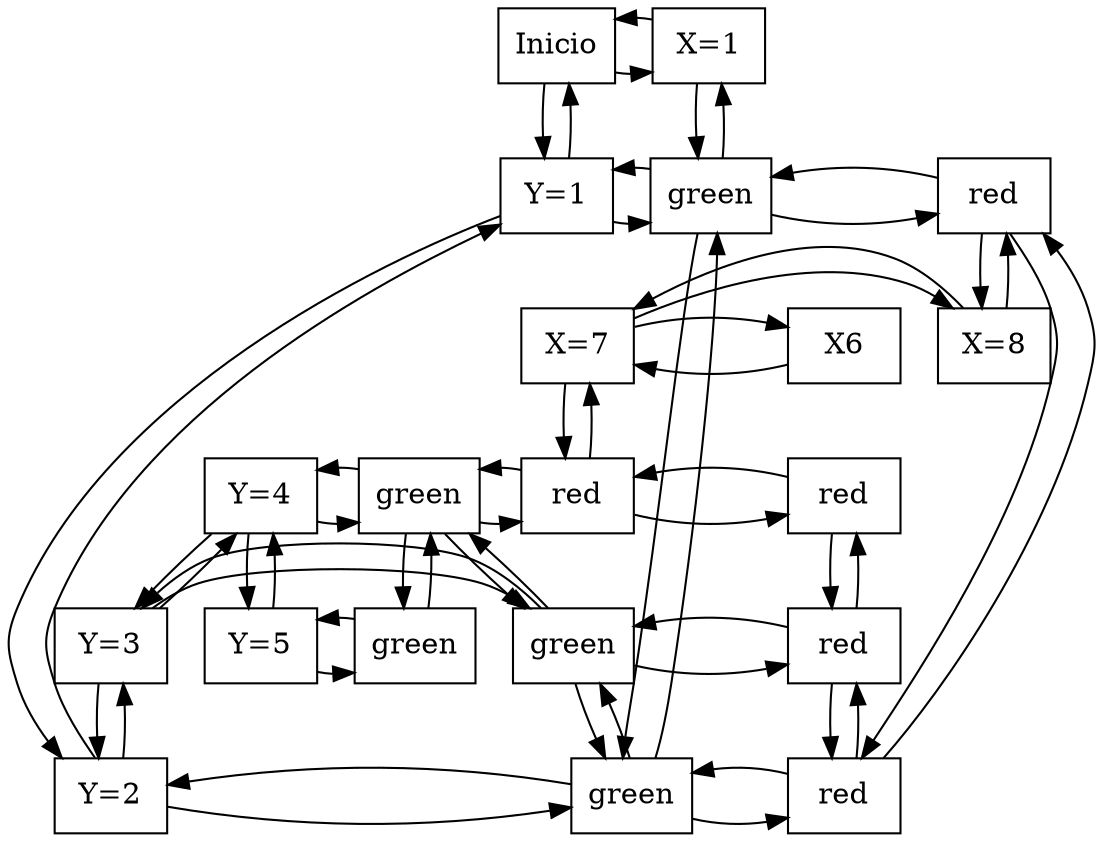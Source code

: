 digraph G {
node[styles="filled" , shape="box"]
Y0[label="Inicio"]
Y1[label="Y=1"]
Y0->Y1
Y1->Y0
Y2[label="Y=2"]
Y1->Y2
Y2->Y1
Y3[label="Y=3"]
Y2->Y3
Y3->Y2
Y4[label="Y=4"]
Y3->Y4
Y4->Y3
Y5[label="Y=5"]
Y4->Y5
Y5->Y4
X1[label="X=1"]
nodo11[label="green"]
X1->nodo11
nodo11->X1
nodo12[label="green"]
nodo11->nodo12
nodo12->nodo11
nodo13[label="green"]
nodo12->nodo13
nodo13->nodo12
nodo14[label="green"]
nodo13->nodo14
nodo14->nodo13
nodo15[label="green"]
nodo14->nodo15
nodo15->nodo14
Y0->X1
X1->Y0
{rank="same";Y0;X1}
X7[label="X=7"]
nodo74[label="red"]
X7->nodo74
nodo74->X7
X6->X7
X7->X6
{rank="same";X6;X7}
X8[label="X=8"]
nodo81[label="red"]
X8->nodo81
nodo81->X8
nodo82[label="red"]
nodo81->nodo82
nodo82->nodo81
nodo83[label="red"]
nodo82->nodo83
nodo83->nodo82
nodo84[label="red"]
nodo83->nodo84
nodo84->nodo83
X7->X8
X8->X7
{rank="same";X7;X8}
Y1->nodo11
nodo11->Y1
nodo11->nodo81
nodo81->nodo11
{rank="same";Y1;nodo11;nodo81;}
Y2->nodo12
nodo12->Y2
nodo12->nodo82
nodo82->nodo12
{rank="same";Y2;nodo12;nodo82;}
Y3->nodo13
nodo13->Y3
nodo13->nodo83
nodo83->nodo13
{rank="same";Y3;nodo13;nodo83;}
Y4->nodo14
nodo14->Y4
nodo14->nodo74
nodo74->nodo14
nodo74->nodo84
nodo84->nodo74
{rank="same";Y4;nodo14;nodo74;nodo84;}
Y5->nodo15
nodo15->Y5
{rank="same";Y5;nodo15;}
}